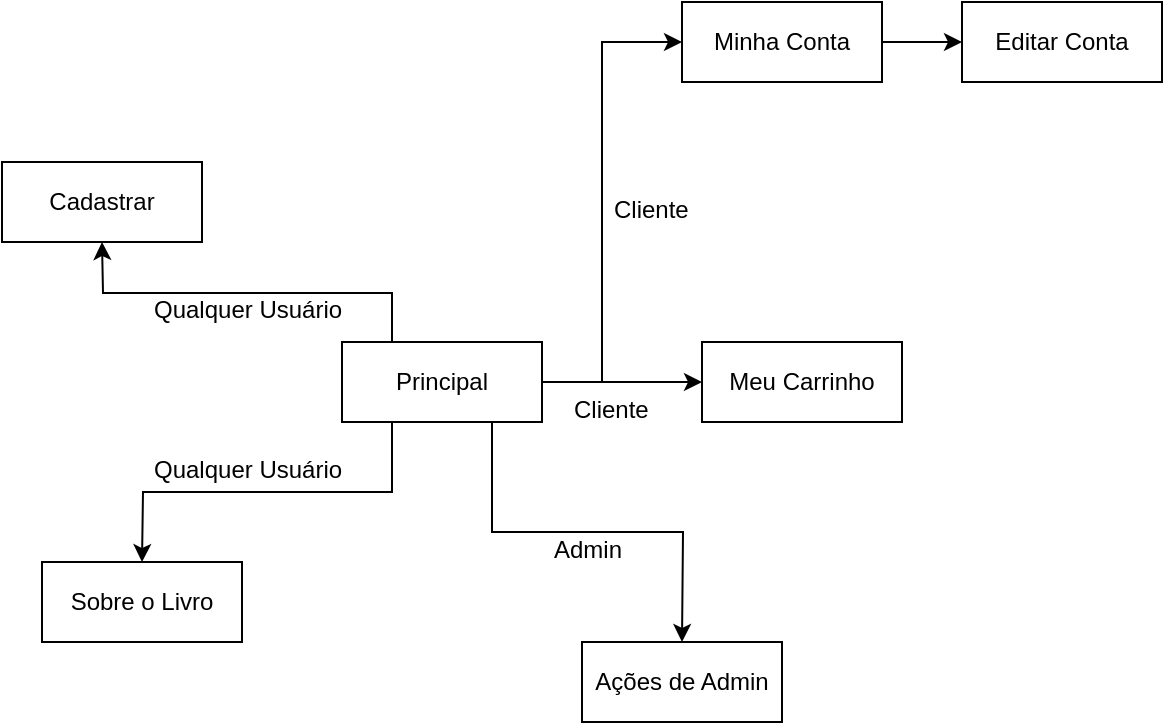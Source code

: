 <mxfile version="14.6.13" type="device"><diagram id="sku9uc2Yzbh02e0aUl_M" name="Page-1"><mxGraphModel dx="1038" dy="579" grid="1" gridSize="10" guides="1" tooltips="1" connect="1" arrows="1" fold="1" page="1" pageScale="1" pageWidth="850" pageHeight="1100" math="0" shadow="0"><root><mxCell id="0"/><mxCell id="1" parent="0"/><mxCell id="RJoyYqx9Y4cEN6WYhCyF-10" style="edgeStyle=orthogonalEdgeStyle;rounded=0;orthogonalLoop=1;jettySize=auto;html=1;exitX=1;exitY=0.5;exitDx=0;exitDy=0;" edge="1" parent="1" source="RJoyYqx9Y4cEN6WYhCyF-1"><mxGeometry relative="1" as="geometry"><mxPoint x="550" y="50" as="targetPoint"/><Array as="points"><mxPoint x="510" y="220"/><mxPoint x="510" y="50"/></Array></mxGeometry></mxCell><mxCell id="RJoyYqx9Y4cEN6WYhCyF-19" style="edgeStyle=orthogonalEdgeStyle;rounded=0;orthogonalLoop=1;jettySize=auto;html=1;exitX=0.25;exitY=0;exitDx=0;exitDy=0;" edge="1" parent="1" source="RJoyYqx9Y4cEN6WYhCyF-1"><mxGeometry relative="1" as="geometry"><mxPoint x="260" y="150" as="targetPoint"/></mxGeometry></mxCell><mxCell id="RJoyYqx9Y4cEN6WYhCyF-20" style="edgeStyle=orthogonalEdgeStyle;rounded=0;orthogonalLoop=1;jettySize=auto;html=1;exitX=0.25;exitY=1;exitDx=0;exitDy=0;" edge="1" parent="1" source="RJoyYqx9Y4cEN6WYhCyF-1"><mxGeometry relative="1" as="geometry"><mxPoint x="280" y="310" as="targetPoint"/></mxGeometry></mxCell><mxCell id="RJoyYqx9Y4cEN6WYhCyF-21" style="edgeStyle=orthogonalEdgeStyle;rounded=0;orthogonalLoop=1;jettySize=auto;html=1;exitX=0.75;exitY=1;exitDx=0;exitDy=0;" edge="1" parent="1" source="RJoyYqx9Y4cEN6WYhCyF-1"><mxGeometry relative="1" as="geometry"><mxPoint x="550" y="350" as="targetPoint"/></mxGeometry></mxCell><mxCell id="RJoyYqx9Y4cEN6WYhCyF-1" value="Principal" style="whiteSpace=wrap;html=1;align=center;" vertex="1" parent="1"><mxGeometry x="380" y="200" width="100" height="40" as="geometry"/></mxCell><mxCell id="RJoyYqx9Y4cEN6WYhCyF-5" value="Sobre o Livro" style="whiteSpace=wrap;html=1;align=center;" vertex="1" parent="1"><mxGeometry x="230" y="310" width="100" height="40" as="geometry"/></mxCell><mxCell id="RJoyYqx9Y4cEN6WYhCyF-11" style="edgeStyle=orthogonalEdgeStyle;rounded=0;orthogonalLoop=1;jettySize=auto;html=1;exitX=1;exitY=0.5;exitDx=0;exitDy=0;" edge="1" parent="1" source="RJoyYqx9Y4cEN6WYhCyF-1"><mxGeometry relative="1" as="geometry"><mxPoint x="560" y="220" as="targetPoint"/><mxPoint x="490" y="230" as="sourcePoint"/><Array as="points"><mxPoint x="560" y="220"/></Array></mxGeometry></mxCell><mxCell id="RJoyYqx9Y4cEN6WYhCyF-15" style="edgeStyle=orthogonalEdgeStyle;rounded=0;orthogonalLoop=1;jettySize=auto;html=1;exitX=1;exitY=0.5;exitDx=0;exitDy=0;" edge="1" parent="1" source="RJoyYqx9Y4cEN6WYhCyF-12"><mxGeometry relative="1" as="geometry"><mxPoint x="690" y="50" as="targetPoint"/></mxGeometry></mxCell><mxCell id="RJoyYqx9Y4cEN6WYhCyF-12" value="Minha Conta" style="whiteSpace=wrap;html=1;align=center;" vertex="1" parent="1"><mxGeometry x="550" y="30" width="100" height="40" as="geometry"/></mxCell><mxCell id="RJoyYqx9Y4cEN6WYhCyF-13" value="Meu Carrinho" style="whiteSpace=wrap;html=1;align=center;" vertex="1" parent="1"><mxGeometry x="560" y="200" width="100" height="40" as="geometry"/></mxCell><mxCell id="RJoyYqx9Y4cEN6WYhCyF-16" value="Editar Conta" style="whiteSpace=wrap;html=1;align=center;" vertex="1" parent="1"><mxGeometry x="690" y="30" width="100" height="40" as="geometry"/></mxCell><mxCell id="RJoyYqx9Y4cEN6WYhCyF-17" value="Ações de Admin" style="whiteSpace=wrap;html=1;align=center;" vertex="1" parent="1"><mxGeometry x="500" y="350" width="100" height="40" as="geometry"/></mxCell><mxCell id="RJoyYqx9Y4cEN6WYhCyF-18" value="Cadastrar" style="whiteSpace=wrap;html=1;align=center;" vertex="1" parent="1"><mxGeometry x="210" y="110" width="100" height="40" as="geometry"/></mxCell><mxCell id="RJoyYqx9Y4cEN6WYhCyF-22" value="Qualquer Usuário" style="text;strokeColor=none;fillColor=none;spacingLeft=4;spacingRight=4;overflow=hidden;rotatable=0;points=[[0,0.5],[1,0.5]];portConstraint=eastwest;fontSize=12;" vertex="1" parent="1"><mxGeometry x="280" y="170" width="120" height="30" as="geometry"/></mxCell><mxCell id="RJoyYqx9Y4cEN6WYhCyF-23" value="Cliente" style="text;strokeColor=none;fillColor=none;spacingLeft=4;spacingRight=4;overflow=hidden;rotatable=0;points=[[0,0.5],[1,0.5]];portConstraint=eastwest;fontSize=12;" vertex="1" parent="1"><mxGeometry x="510" y="120" width="90" height="30" as="geometry"/></mxCell><mxCell id="RJoyYqx9Y4cEN6WYhCyF-25" value="Cliente" style="text;strokeColor=none;fillColor=none;spacingLeft=4;spacingRight=4;overflow=hidden;rotatable=0;points=[[0,0.5],[1,0.5]];portConstraint=eastwest;fontSize=12;" vertex="1" parent="1"><mxGeometry x="490" y="220" width="90" height="30" as="geometry"/></mxCell><mxCell id="RJoyYqx9Y4cEN6WYhCyF-26" value="Admin" style="text;strokeColor=none;fillColor=none;spacingLeft=4;spacingRight=4;overflow=hidden;rotatable=0;points=[[0,0.5],[1,0.5]];portConstraint=eastwest;fontSize=12;" vertex="1" parent="1"><mxGeometry x="480" y="290" width="90" height="30" as="geometry"/></mxCell><mxCell id="RJoyYqx9Y4cEN6WYhCyF-27" value="Qualquer Usuário" style="text;strokeColor=none;fillColor=none;spacingLeft=4;spacingRight=4;overflow=hidden;rotatable=0;points=[[0,0.5],[1,0.5]];portConstraint=eastwest;fontSize=12;" vertex="1" parent="1"><mxGeometry x="280" y="250" width="120" height="30" as="geometry"/></mxCell></root></mxGraphModel></diagram></mxfile>